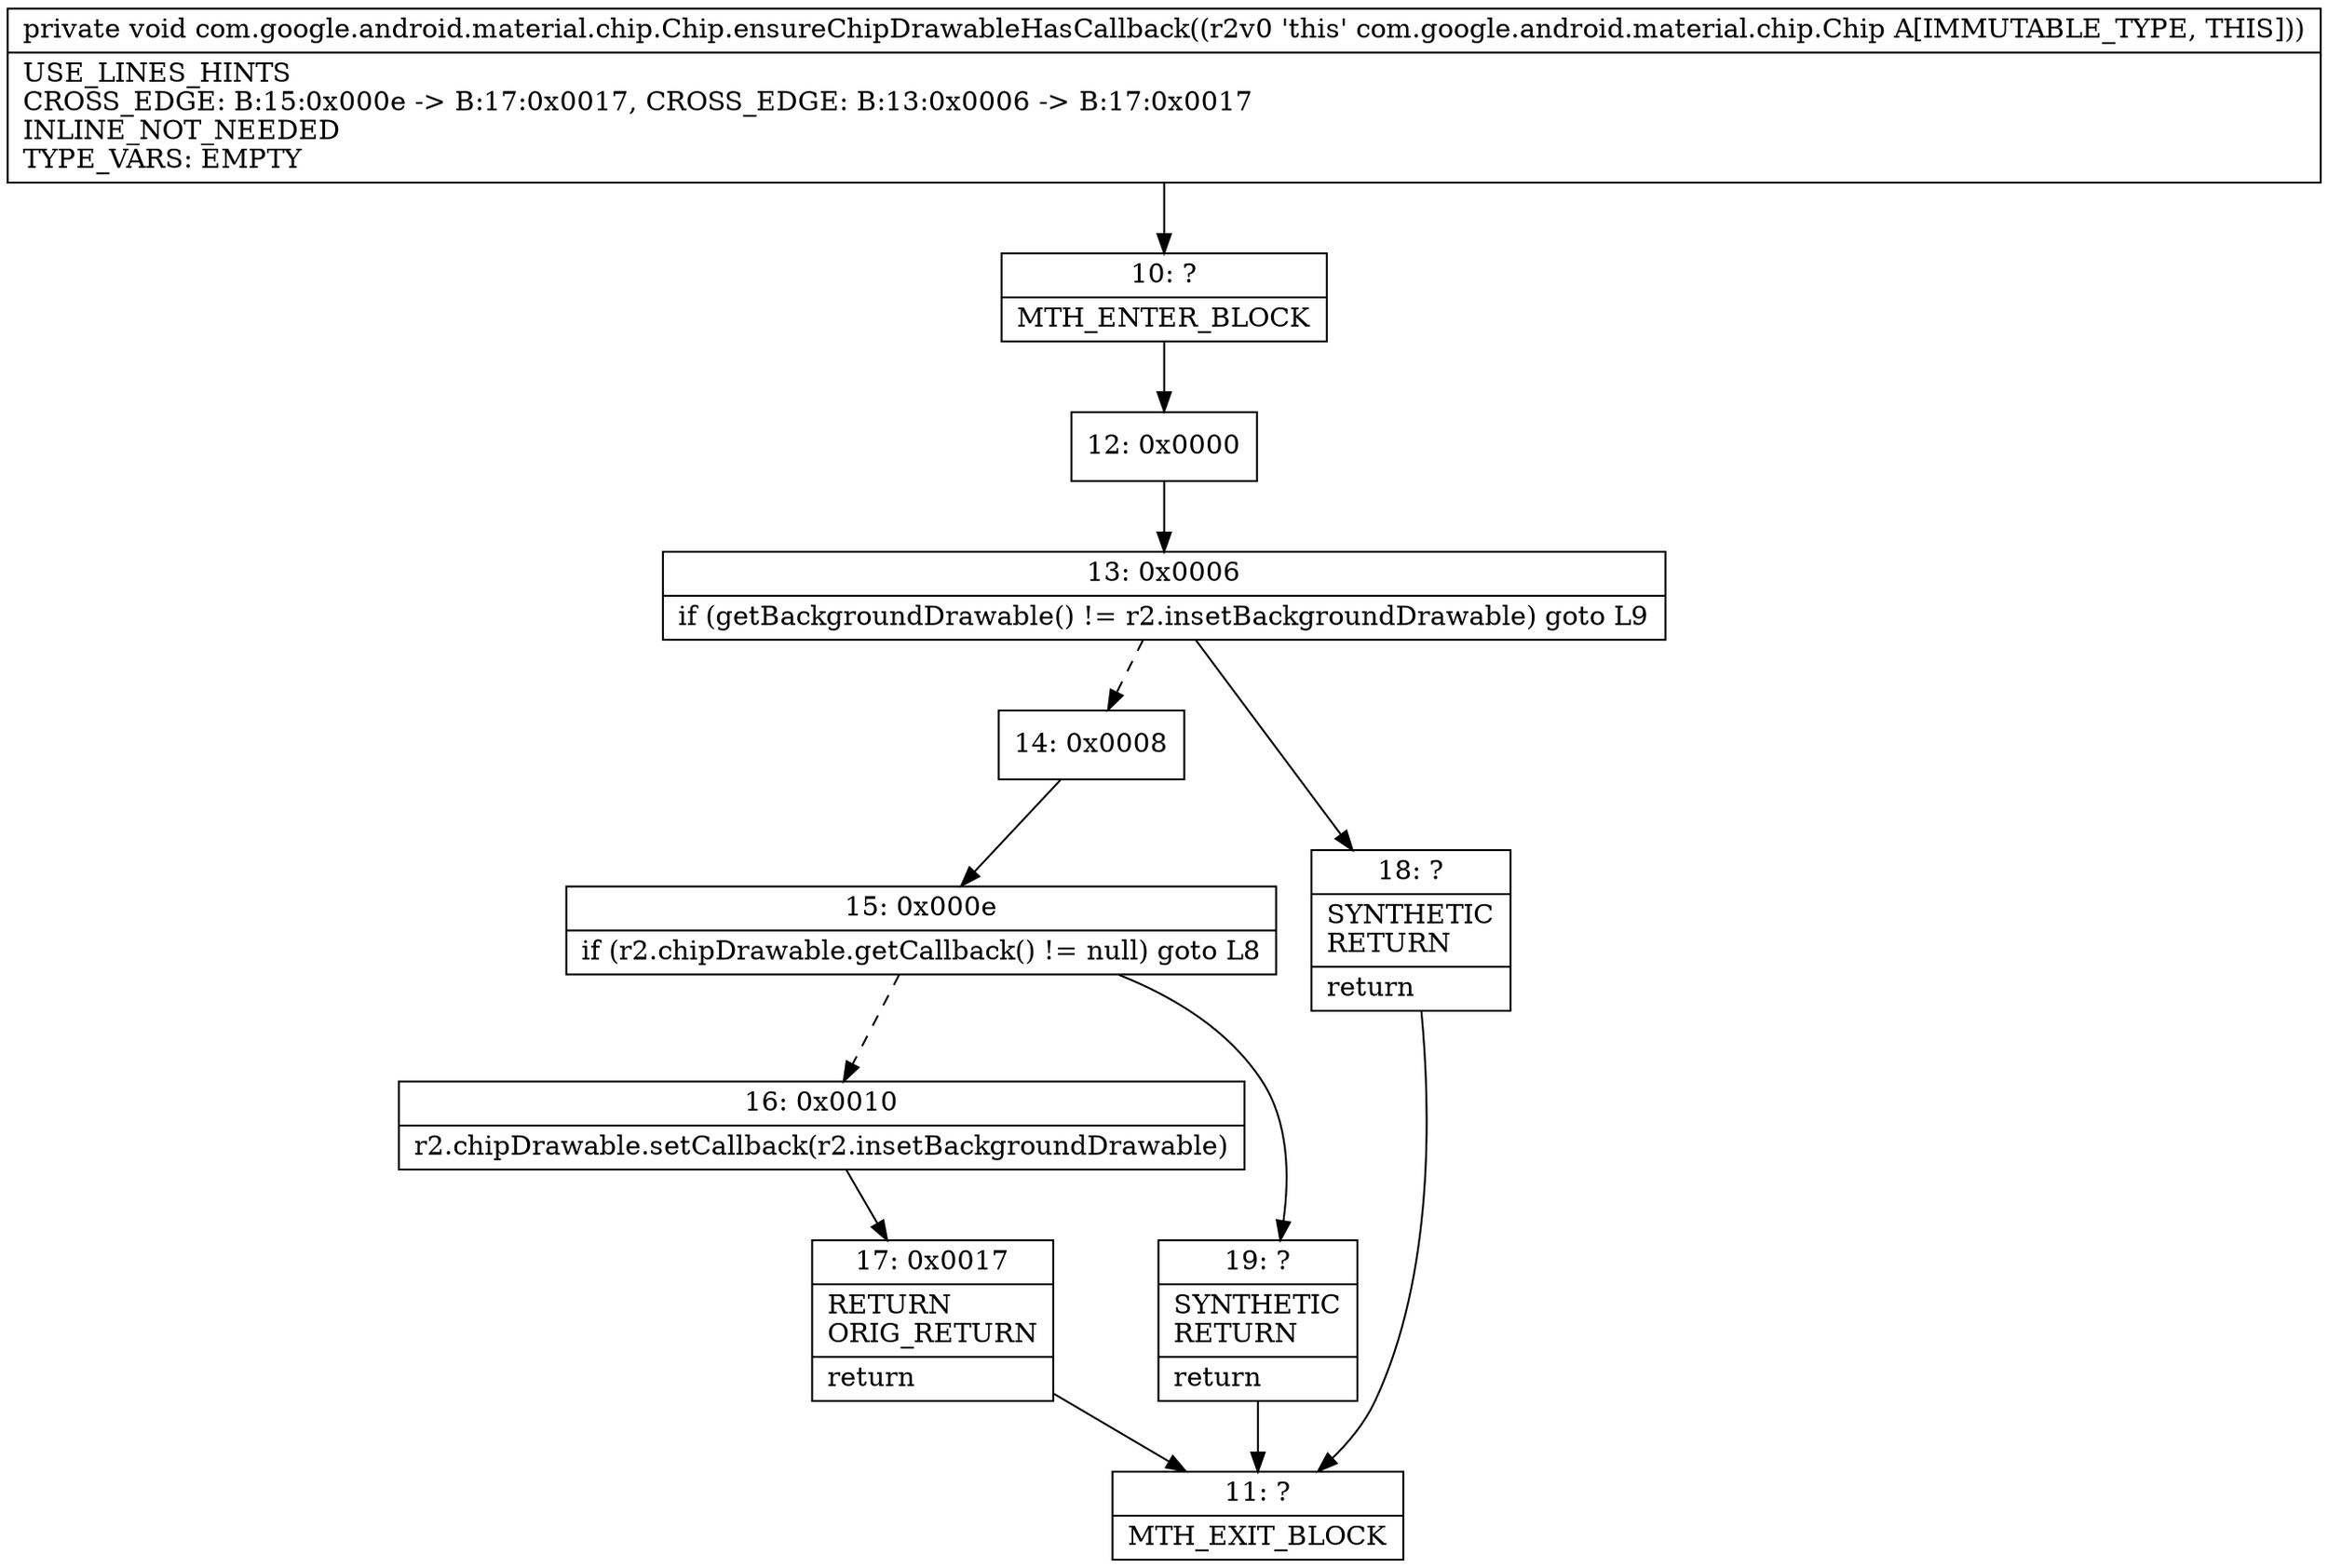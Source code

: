 digraph "CFG forcom.google.android.material.chip.Chip.ensureChipDrawableHasCallback()V" {
Node_10 [shape=record,label="{10\:\ ?|MTH_ENTER_BLOCK\l}"];
Node_12 [shape=record,label="{12\:\ 0x0000}"];
Node_13 [shape=record,label="{13\:\ 0x0006|if (getBackgroundDrawable() != r2.insetBackgroundDrawable) goto L9\l}"];
Node_14 [shape=record,label="{14\:\ 0x0008}"];
Node_15 [shape=record,label="{15\:\ 0x000e|if (r2.chipDrawable.getCallback() != null) goto L8\l}"];
Node_16 [shape=record,label="{16\:\ 0x0010|r2.chipDrawable.setCallback(r2.insetBackgroundDrawable)\l}"];
Node_17 [shape=record,label="{17\:\ 0x0017|RETURN\lORIG_RETURN\l|return\l}"];
Node_11 [shape=record,label="{11\:\ ?|MTH_EXIT_BLOCK\l}"];
Node_19 [shape=record,label="{19\:\ ?|SYNTHETIC\lRETURN\l|return\l}"];
Node_18 [shape=record,label="{18\:\ ?|SYNTHETIC\lRETURN\l|return\l}"];
MethodNode[shape=record,label="{private void com.google.android.material.chip.Chip.ensureChipDrawableHasCallback((r2v0 'this' com.google.android.material.chip.Chip A[IMMUTABLE_TYPE, THIS]))  | USE_LINES_HINTS\lCROSS_EDGE: B:15:0x000e \-\> B:17:0x0017, CROSS_EDGE: B:13:0x0006 \-\> B:17:0x0017\lINLINE_NOT_NEEDED\lTYPE_VARS: EMPTY\l}"];
MethodNode -> Node_10;Node_10 -> Node_12;
Node_12 -> Node_13;
Node_13 -> Node_14[style=dashed];
Node_13 -> Node_18;
Node_14 -> Node_15;
Node_15 -> Node_16[style=dashed];
Node_15 -> Node_19;
Node_16 -> Node_17;
Node_17 -> Node_11;
Node_19 -> Node_11;
Node_18 -> Node_11;
}

